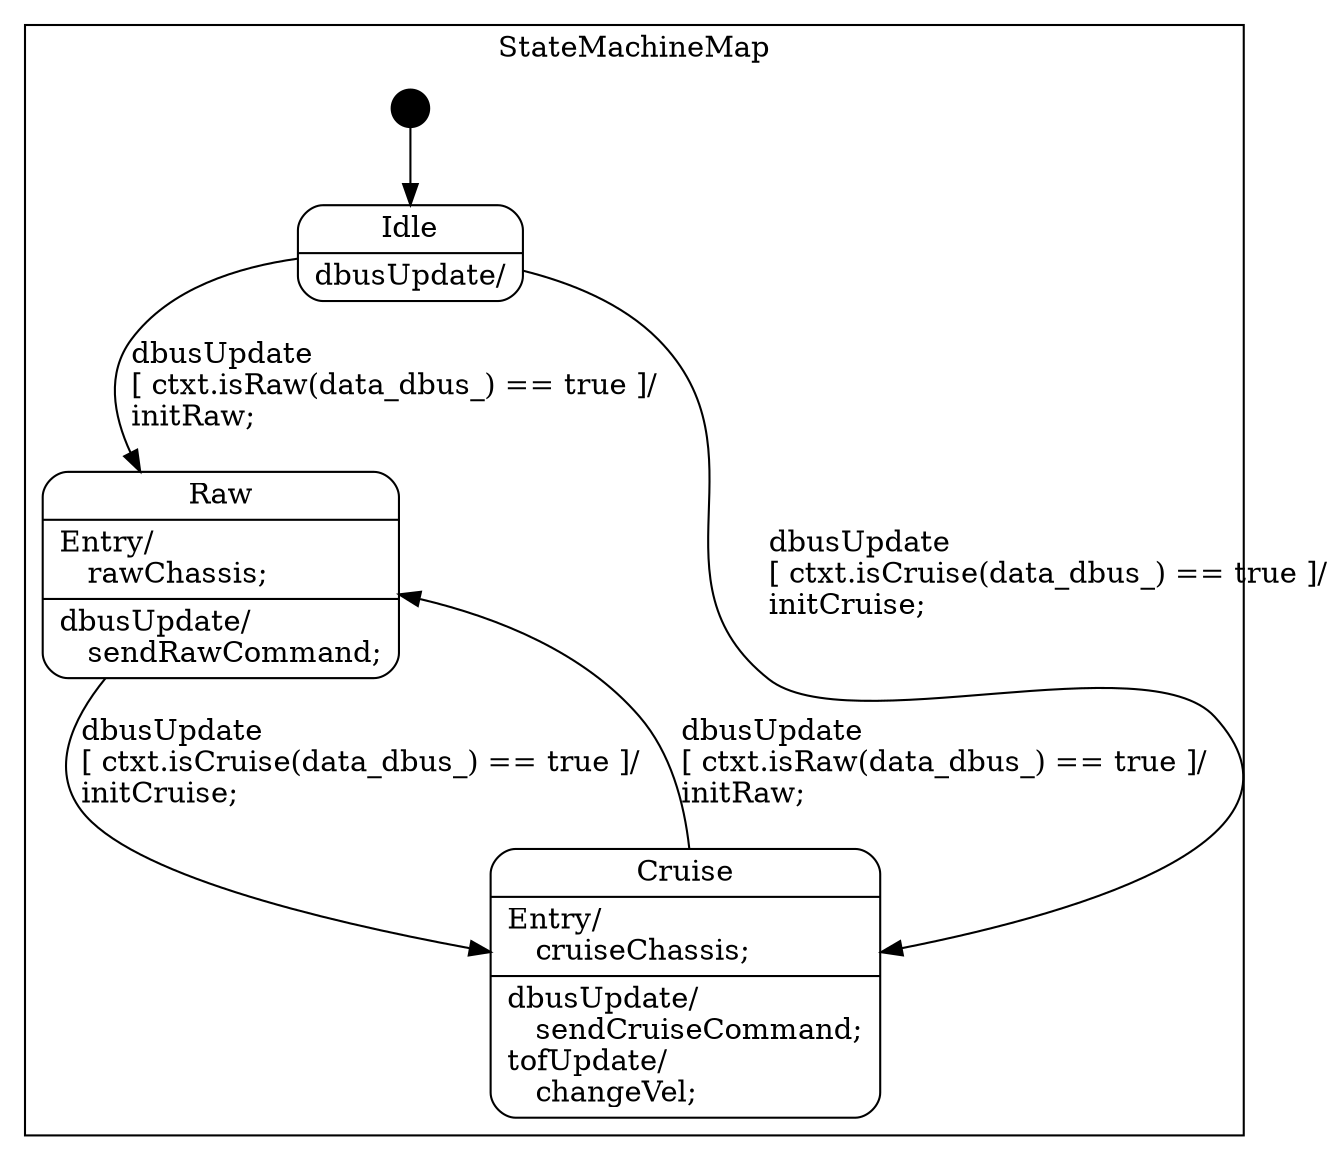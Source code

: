 digraph StateMachine {

    node
        [shape=Mrecord width=1.5];

    subgraph cluster_StateMachineMap {

        label="StateMachineMap";

        //
        // States (Nodes)
        //

        "StateMachineMap::Idle"
            [label="{Idle|dbusUpdate/\l}"];

        "StateMachineMap::Raw"
            [label="{Raw|Entry/\l&nbsp;&nbsp;&nbsp;rawChassis;\l|dbusUpdate/\l&nbsp;&nbsp;&nbsp;sendRawCommand;\l}"];

        "StateMachineMap::Cruise"
            [label="{Cruise|Entry/\l&nbsp;&nbsp;&nbsp;cruiseChassis;\l|dbusUpdate/\l&nbsp;&nbsp;&nbsp;sendCruiseCommand;\ltofUpdate/\l&nbsp;&nbsp;&nbsp;changeVel;\l}"];

        "%start"
            [label="" shape=circle style=filled fillcolor=black width=0.25];

        //
        // Transitions (Edges)
        //

        "StateMachineMap::Idle" -> "StateMachineMap::Cruise"
            [label="dbusUpdate\l\[ ctxt.isCruise(data_dbus_) == true \]/\linitCruise;\l"];

        "StateMachineMap::Idle" -> "StateMachineMap::Raw"
            [label="dbusUpdate\l\[ ctxt.isRaw(data_dbus_) == true \]/\linitRaw;\l"];

        "StateMachineMap::Raw" -> "StateMachineMap::Cruise"
            [label="dbusUpdate\l\[ ctxt.isCruise(data_dbus_) == true \]/\linitCruise;\l"];

        "StateMachineMap::Cruise" -> "StateMachineMap::Raw"
            [label="dbusUpdate\l\[ ctxt.isRaw(data_dbus_) == true \]/\linitRaw;\l"];

        "%start" -> "StateMachineMap::Idle"
    }

}
